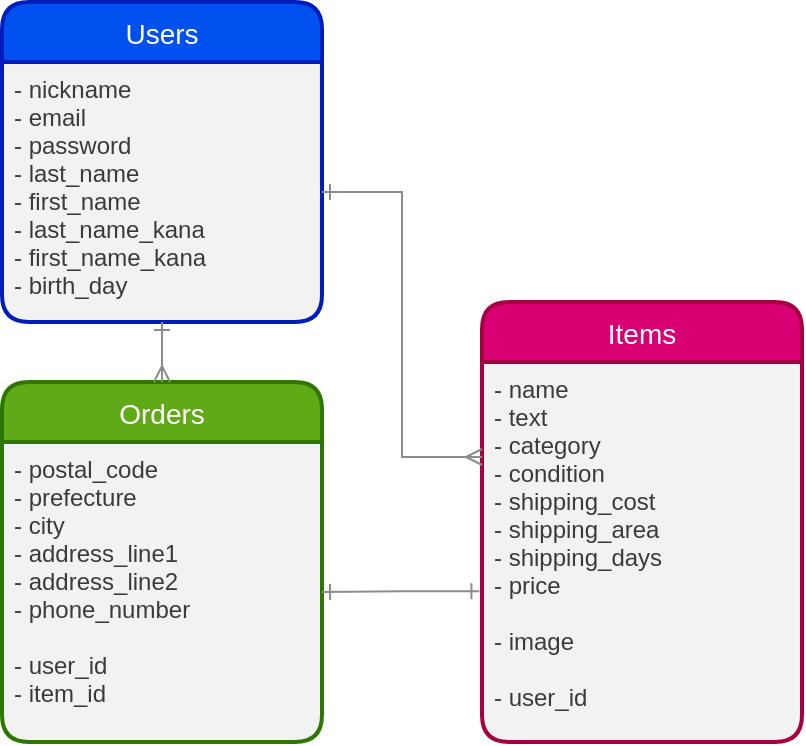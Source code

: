 <mxfile version="14.2.4" type="embed">
    <diagram id="xmi_4fAdCXyvG0sI4XVt" name="ページ1">
        <mxGraphModel dx="681" dy="543" grid="1" gridSize="10" guides="1" tooltips="1" connect="1" arrows="1" fold="1" page="1" pageScale="1" pageWidth="850" pageHeight="1100" math="0" shadow="0">
            <root>
                <mxCell id="0"/>
                <mxCell id="1" parent="0"/>
                <mxCell id="21" value="Users" style="swimlane;childLayout=stackLayout;horizontal=1;startSize=30;horizontalStack=0;rounded=1;fontSize=14;fontStyle=0;strokeWidth=2;resizeParent=0;resizeLast=1;shadow=0;dashed=0;align=center;fillColor=#0050ef;strokeColor=#001DBC;fontColor=#ffffff;swimlaneFillColor=#F2F2F2;" vertex="1" parent="1">
                    <mxGeometry x="140" y="170" width="160" height="160" as="geometry"/>
                </mxCell>
                <mxCell id="22" value="- nickname&#10;- email&#10;- password&#10;- last_name&#10;- first_name&#10;- last_name_kana&#10;- first_name_kana&#10;- birth_day" style="align=left;strokeColor=none;fillColor=none;spacingLeft=4;fontSize=12;verticalAlign=top;resizable=0;rotatable=0;part=1;fontColor=#3B3B3B;" vertex="1" parent="21">
                    <mxGeometry y="30" width="160" height="130" as="geometry"/>
                </mxCell>
                <mxCell id="24" value="Items" style="swimlane;childLayout=stackLayout;horizontal=1;startSize=30;horizontalStack=0;rounded=1;fontSize=14;fontStyle=0;strokeWidth=2;resizeParent=0;resizeLast=1;shadow=0;dashed=0;align=center;fillColor=#d80073;strokeColor=#A50040;fontColor=#ffffff;swimlaneFillColor=#F2F2F2;" vertex="1" parent="1">
                    <mxGeometry x="380" y="320" width="160" height="220" as="geometry"/>
                </mxCell>
                <mxCell id="25" value="- name&#10;- text&#10;- category&#10;- condition&#10;- shipping_cost&#10;- shipping_area&#10;- shipping_days&#10;- price&#10;&#10;- image&#10;&#10;- user_id" style="align=left;strokeColor=none;fillColor=none;spacingLeft=4;fontSize=12;verticalAlign=top;resizable=0;rotatable=0;part=1;fontColor=#3B3B3B;" vertex="1" parent="24">
                    <mxGeometry y="30" width="160" height="190" as="geometry"/>
                </mxCell>
                <mxCell id="31" value="Orders" style="swimlane;childLayout=stackLayout;horizontal=1;startSize=30;horizontalStack=0;rounded=1;fontSize=14;fontStyle=0;strokeWidth=2;resizeParent=0;resizeLast=1;shadow=0;dashed=0;align=center;fillColor=#60a917;strokeColor=#2D7600;fontColor=#ffffff;swimlaneFillColor=#F2F2F2;" vertex="1" parent="1">
                    <mxGeometry x="140" y="360" width="160" height="180" as="geometry"/>
                </mxCell>
                <mxCell id="32" value="- postal_code&#10;- prefecture&#10;- city&#10;- address_line1&#10;- address_line2&#10;- phone_number&#10;&#10;- user_id&#10;- item_id" style="align=left;strokeColor=none;fillColor=none;spacingLeft=4;fontSize=12;verticalAlign=top;resizable=0;rotatable=0;part=1;fontColor=#3B3B3B;" vertex="1" parent="31">
                    <mxGeometry y="30" width="160" height="150" as="geometry"/>
                </mxCell>
                <mxCell id="49" style="edgeStyle=orthogonalEdgeStyle;rounded=0;orthogonalLoop=1;jettySize=auto;html=1;exitX=0.5;exitY=1;exitDx=0;exitDy=0;startArrow=ERone;startFill=0;endArrow=ERmany;endFill=0;fontColor=#F0F0F0;strokeColor=#8C8C8C;" edge="1" parent="1" source="22" target="31">
                    <mxGeometry relative="1" as="geometry"/>
                </mxCell>
                <mxCell id="50" style="edgeStyle=orthogonalEdgeStyle;rounded=0;orthogonalLoop=1;jettySize=auto;html=1;exitX=-0.008;exitY=0.603;exitDx=0;exitDy=0;startArrow=ERone;startFill=0;endArrow=ERone;endFill=0;fontColor=#F0F0F0;exitPerimeter=0;strokeColor=#8C8C8C;" edge="1" parent="1" source="25" target="32">
                    <mxGeometry relative="1" as="geometry"/>
                </mxCell>
                <mxCell id="51" style="edgeStyle=orthogonalEdgeStyle;rounded=0;orthogonalLoop=1;jettySize=auto;html=1;entryX=0;entryY=0.25;entryDx=0;entryDy=0;startArrow=ERone;startFill=0;endArrow=ERmany;endFill=0;fontColor=#F0F0F0;strokeColor=#8C8C8C;" edge="1" parent="1" source="22" target="25">
                    <mxGeometry relative="1" as="geometry"/>
                </mxCell>
            </root>
        </mxGraphModel>
    </diagram>
</mxfile>